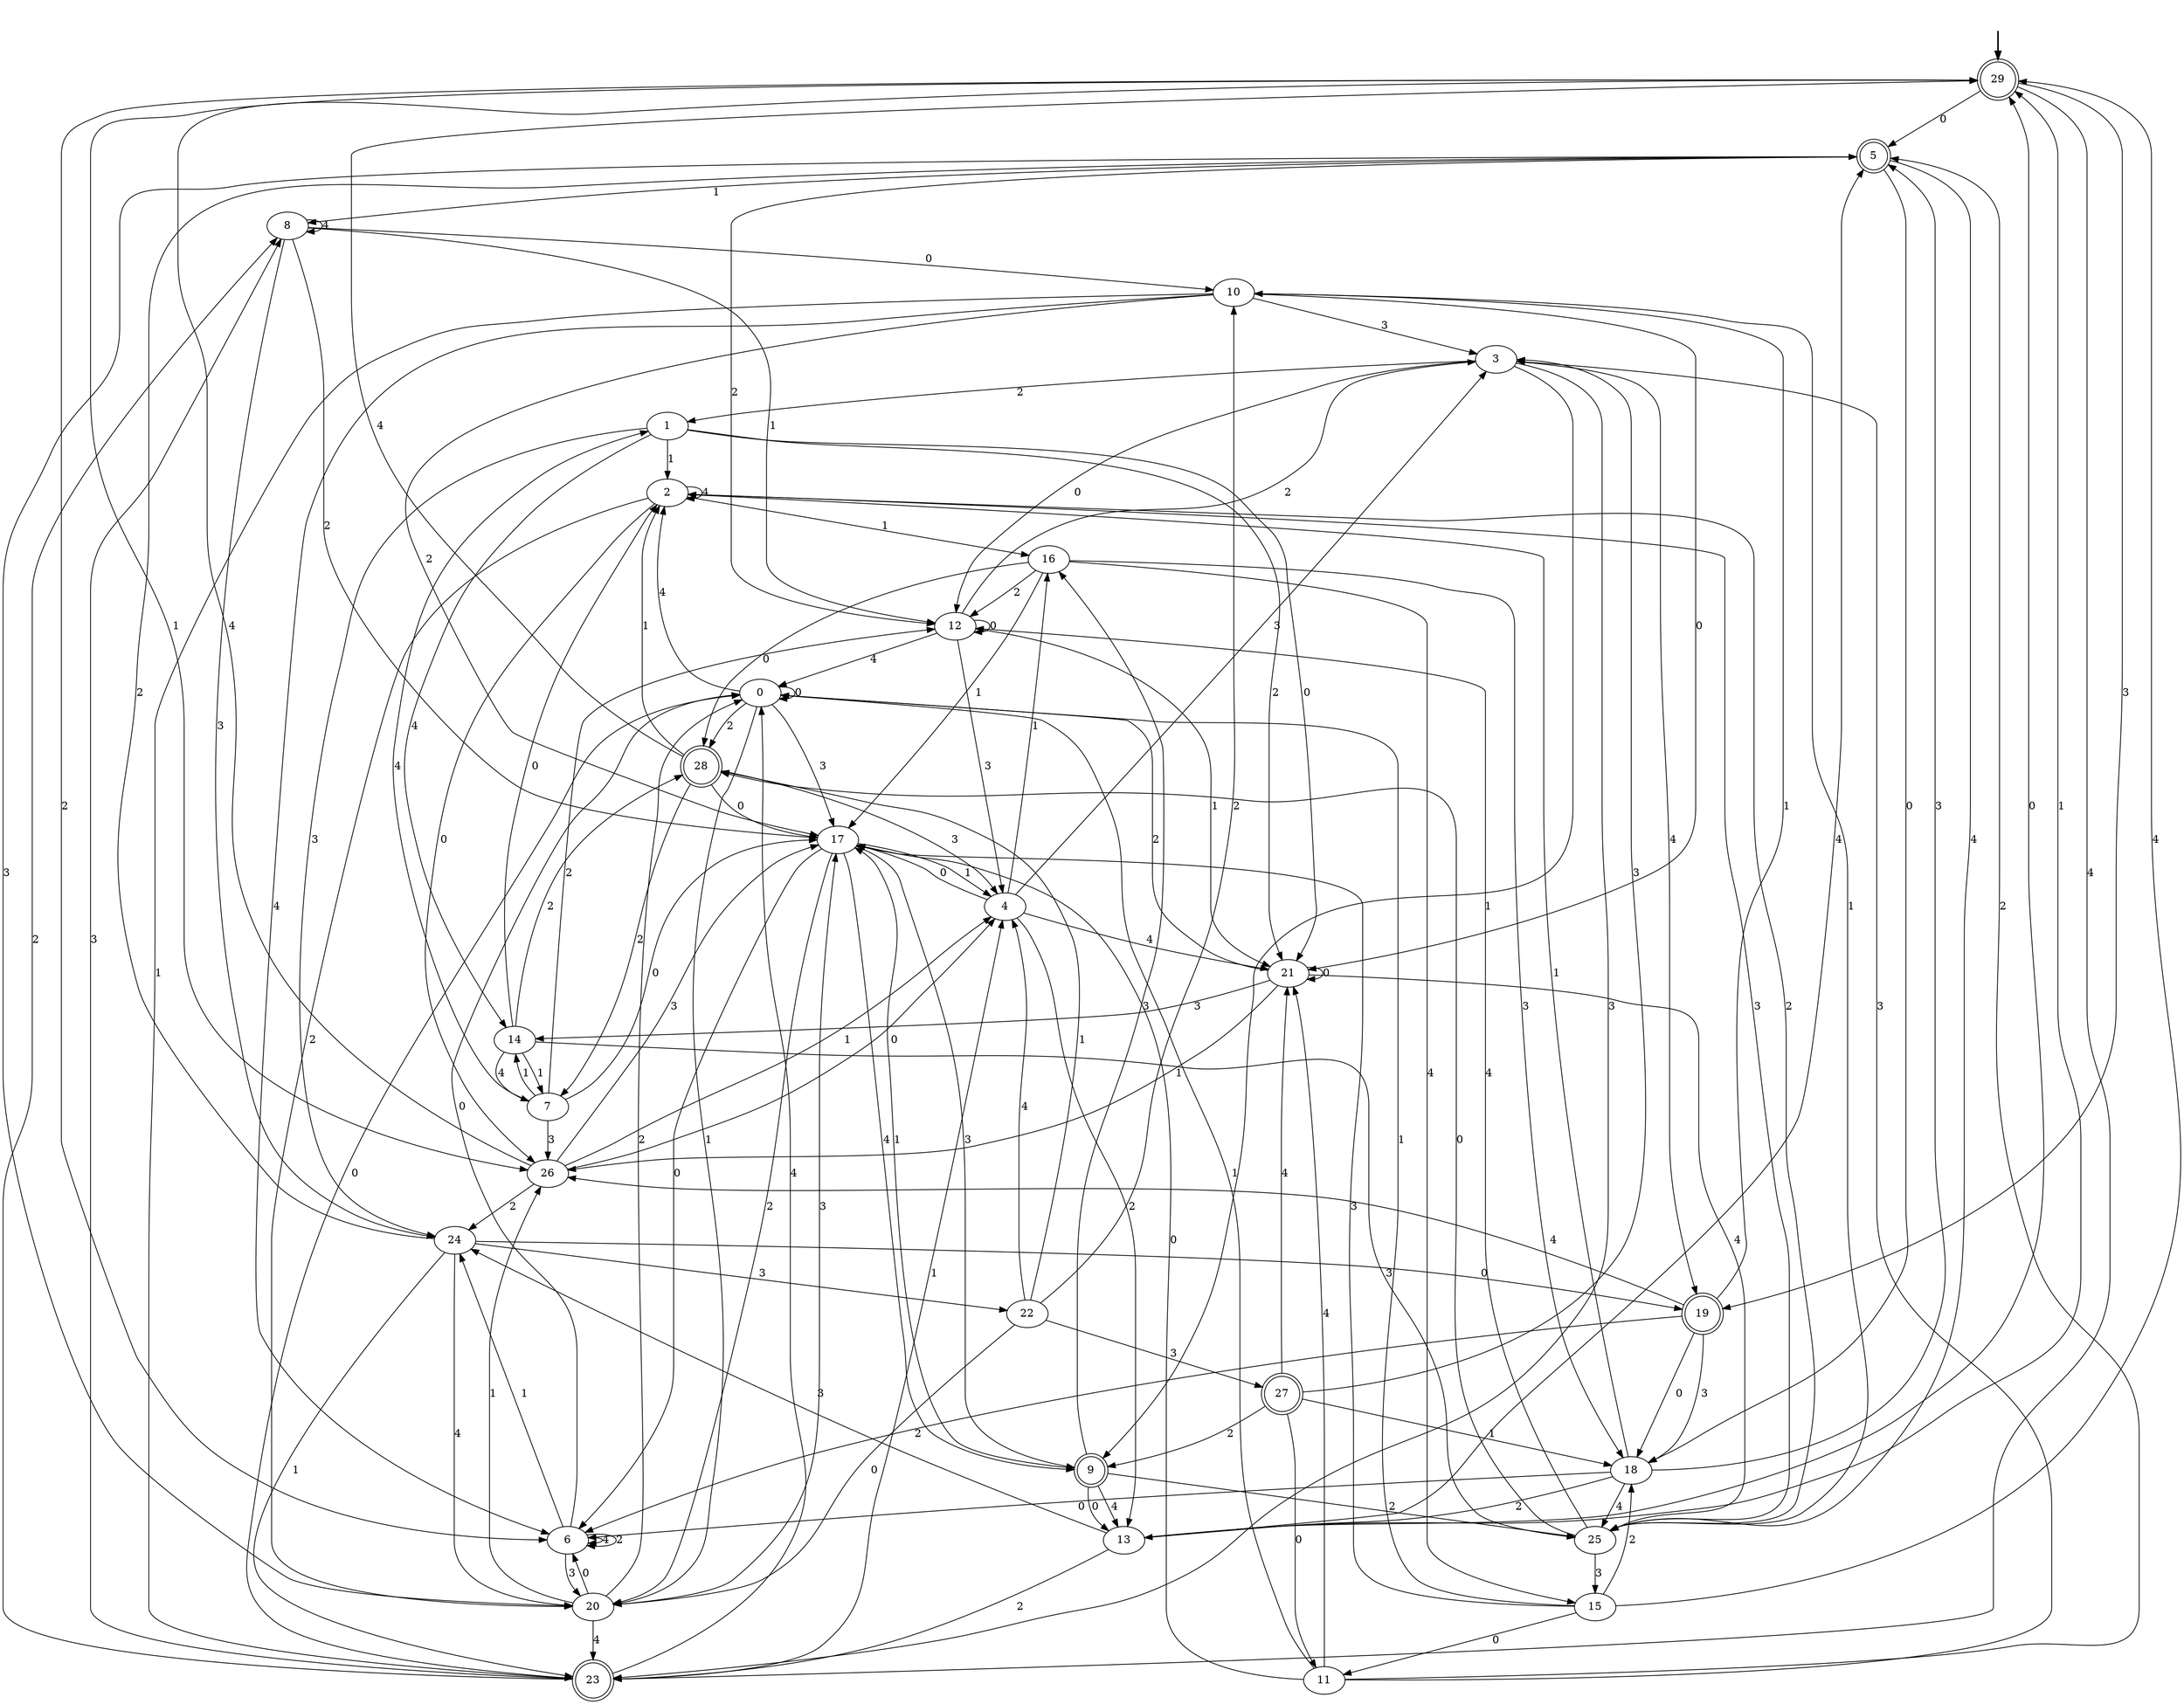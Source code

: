 digraph {
	fake [style=invisible]
	0
	1
	2
	3
	4
	5 [shape=doublecircle]
	6
	7
	8
	9 [shape=doublecircle]
	10
	11
	12
	13
	14
	15
	16
	17
	18
	19 [shape=doublecircle]
	20
	21
	22
	23 [shape=doublecircle]
	24
	25
	26
	27 [shape=doublecircle]
	28 [shape=doublecircle]
	29 [root=true shape=doublecircle]
	fake -> 29 [style=bold]
	0 -> 20 [label=1]
	23 -> 8 [label=3]
	13 -> 24 [label=3]
	28 -> 17 [label=0]
	26 -> 29 [label=4]
	14 -> 7 [label=4]
	3 -> 1 [label=2]
	27 -> 3 [label=3]
	1 -> 2 [label=1]
	14 -> 25 [label=3]
	28 -> 7 [label=2]
	12 -> 0 [label=4]
	11 -> 17 [label=0]
	11 -> 5 [label=2]
	25 -> 10 [label=1]
	10 -> 3 [label=3]
	18 -> 5 [label=3]
	10 -> 6 [label=4]
	11 -> 3 [label=3]
	15 -> 18 [label=2]
	17 -> 20 [label=2]
	2 -> 2 [label=4]
	12 -> 21 [label=1]
	23 -> 0 [label=4]
	4 -> 17 [label=0]
	13 -> 29 [label=0]
	16 -> 17 [label=1]
	6 -> 6 [label=4]
	18 -> 2 [label=1]
	8 -> 8 [label=4]
	20 -> 6 [label=0]
	20 -> 17 [label=3]
	11 -> 0 [label=1]
	4 -> 3 [label=3]
	21 -> 0 [label=2]
	14 -> 2 [label=0]
	4 -> 16 [label=1]
	24 -> 22 [label=3]
	6 -> 6 [label=2]
	6 -> 0 [label=0]
	9 -> 17 [label=1]
	15 -> 17 [label=3]
	18 -> 13 [label=2]
	19 -> 26 [label=4]
	2 -> 16 [label=1]
	1 -> 24 [label=3]
	10 -> 23 [label=1]
	26 -> 4 [label=1]
	22 -> 4 [label=4]
	29 -> 5 [label=0]
	5 -> 20 [label=3]
	16 -> 12 [label=2]
	5 -> 18 [label=0]
	9 -> 13 [label=0]
	0 -> 0 [label=0]
	27 -> 18 [label=1]
	14 -> 28 [label=2]
	27 -> 9 [label=2]
	22 -> 20 [label=0]
	12 -> 12 [label=0]
	11 -> 21 [label=4]
	22 -> 28 [label=1]
	24 -> 20 [label=4]
	22 -> 10 [label=2]
	28 -> 4 [label=3]
	1 -> 21 [label=2]
	13 -> 23 [label=2]
	17 -> 9 [label=4]
	19 -> 18 [label=3]
	5 -> 25 [label=4]
	18 -> 25 [label=4]
	20 -> 0 [label=2]
	10 -> 21 [label=0]
	24 -> 23 [label=1]
	21 -> 21 [label=0]
	4 -> 21 [label=4]
	24 -> 5 [label=2]
	6 -> 20 [label=3]
	2 -> 26 [label=0]
	7 -> 26 [label=3]
	9 -> 13 [label=4]
	27 -> 21 [label=4]
	6 -> 24 [label=1]
	29 -> 23 [label=4]
	29 -> 6 [label=2]
	7 -> 12 [label=2]
	8 -> 17 [label=2]
	21 -> 26 [label=1]
	3 -> 12 [label=0]
	3 -> 23 [label=3]
	3 -> 9 [label=1]
	8 -> 24 [label=3]
	0 -> 2 [label=4]
	5 -> 12 [label=2]
	0 -> 17 [label=3]
	25 -> 28 [label=0]
	23 -> 4 [label=1]
	26 -> 4 [label=0]
	13 -> 29 [label=1]
	3 -> 19 [label=4]
	26 -> 17 [label=3]
	8 -> 12 [label=1]
	12 -> 4 [label=3]
	15 -> 11 [label=0]
	19 -> 10 [label=1]
	1 -> 21 [label=0]
	5 -> 8 [label=1]
	23 -> 0 [label=0]
	20 -> 23 [label=4]
	27 -> 11 [label=0]
	26 -> 24 [label=2]
	16 -> 18 [label=3]
	2 -> 25 [label=3]
	9 -> 16 [label=3]
	17 -> 6 [label=0]
	25 -> 2 [label=2]
	4 -> 13 [label=2]
	16 -> 28 [label=0]
	2 -> 20 [label=2]
	16 -> 15 [label=4]
	20 -> 26 [label=1]
	25 -> 15 [label=3]
	13 -> 5 [label=4]
	15 -> 0 [label=1]
	10 -> 17 [label=2]
	19 -> 18 [label=0]
	23 -> 8 [label=2]
	19 -> 6 [label=2]
	21 -> 25 [label=4]
	7 -> 1 [label=4]
	8 -> 10 [label=0]
	0 -> 28 [label=2]
	14 -> 7 [label=1]
	24 -> 19 [label=0]
	25 -> 12 [label=4]
	29 -> 19 [label=3]
	18 -> 6 [label=0]
	7 -> 17 [label=0]
	7 -> 14 [label=1]
	15 -> 29 [label=4]
	22 -> 27 [label=3]
	12 -> 3 [label=2]
	17 -> 9 [label=3]
	28 -> 29 [label=4]
	1 -> 14 [label=4]
	29 -> 26 [label=1]
	9 -> 25 [label=2]
	17 -> 4 [label=1]
	28 -> 2 [label=1]
	21 -> 14 [label=3]
}
